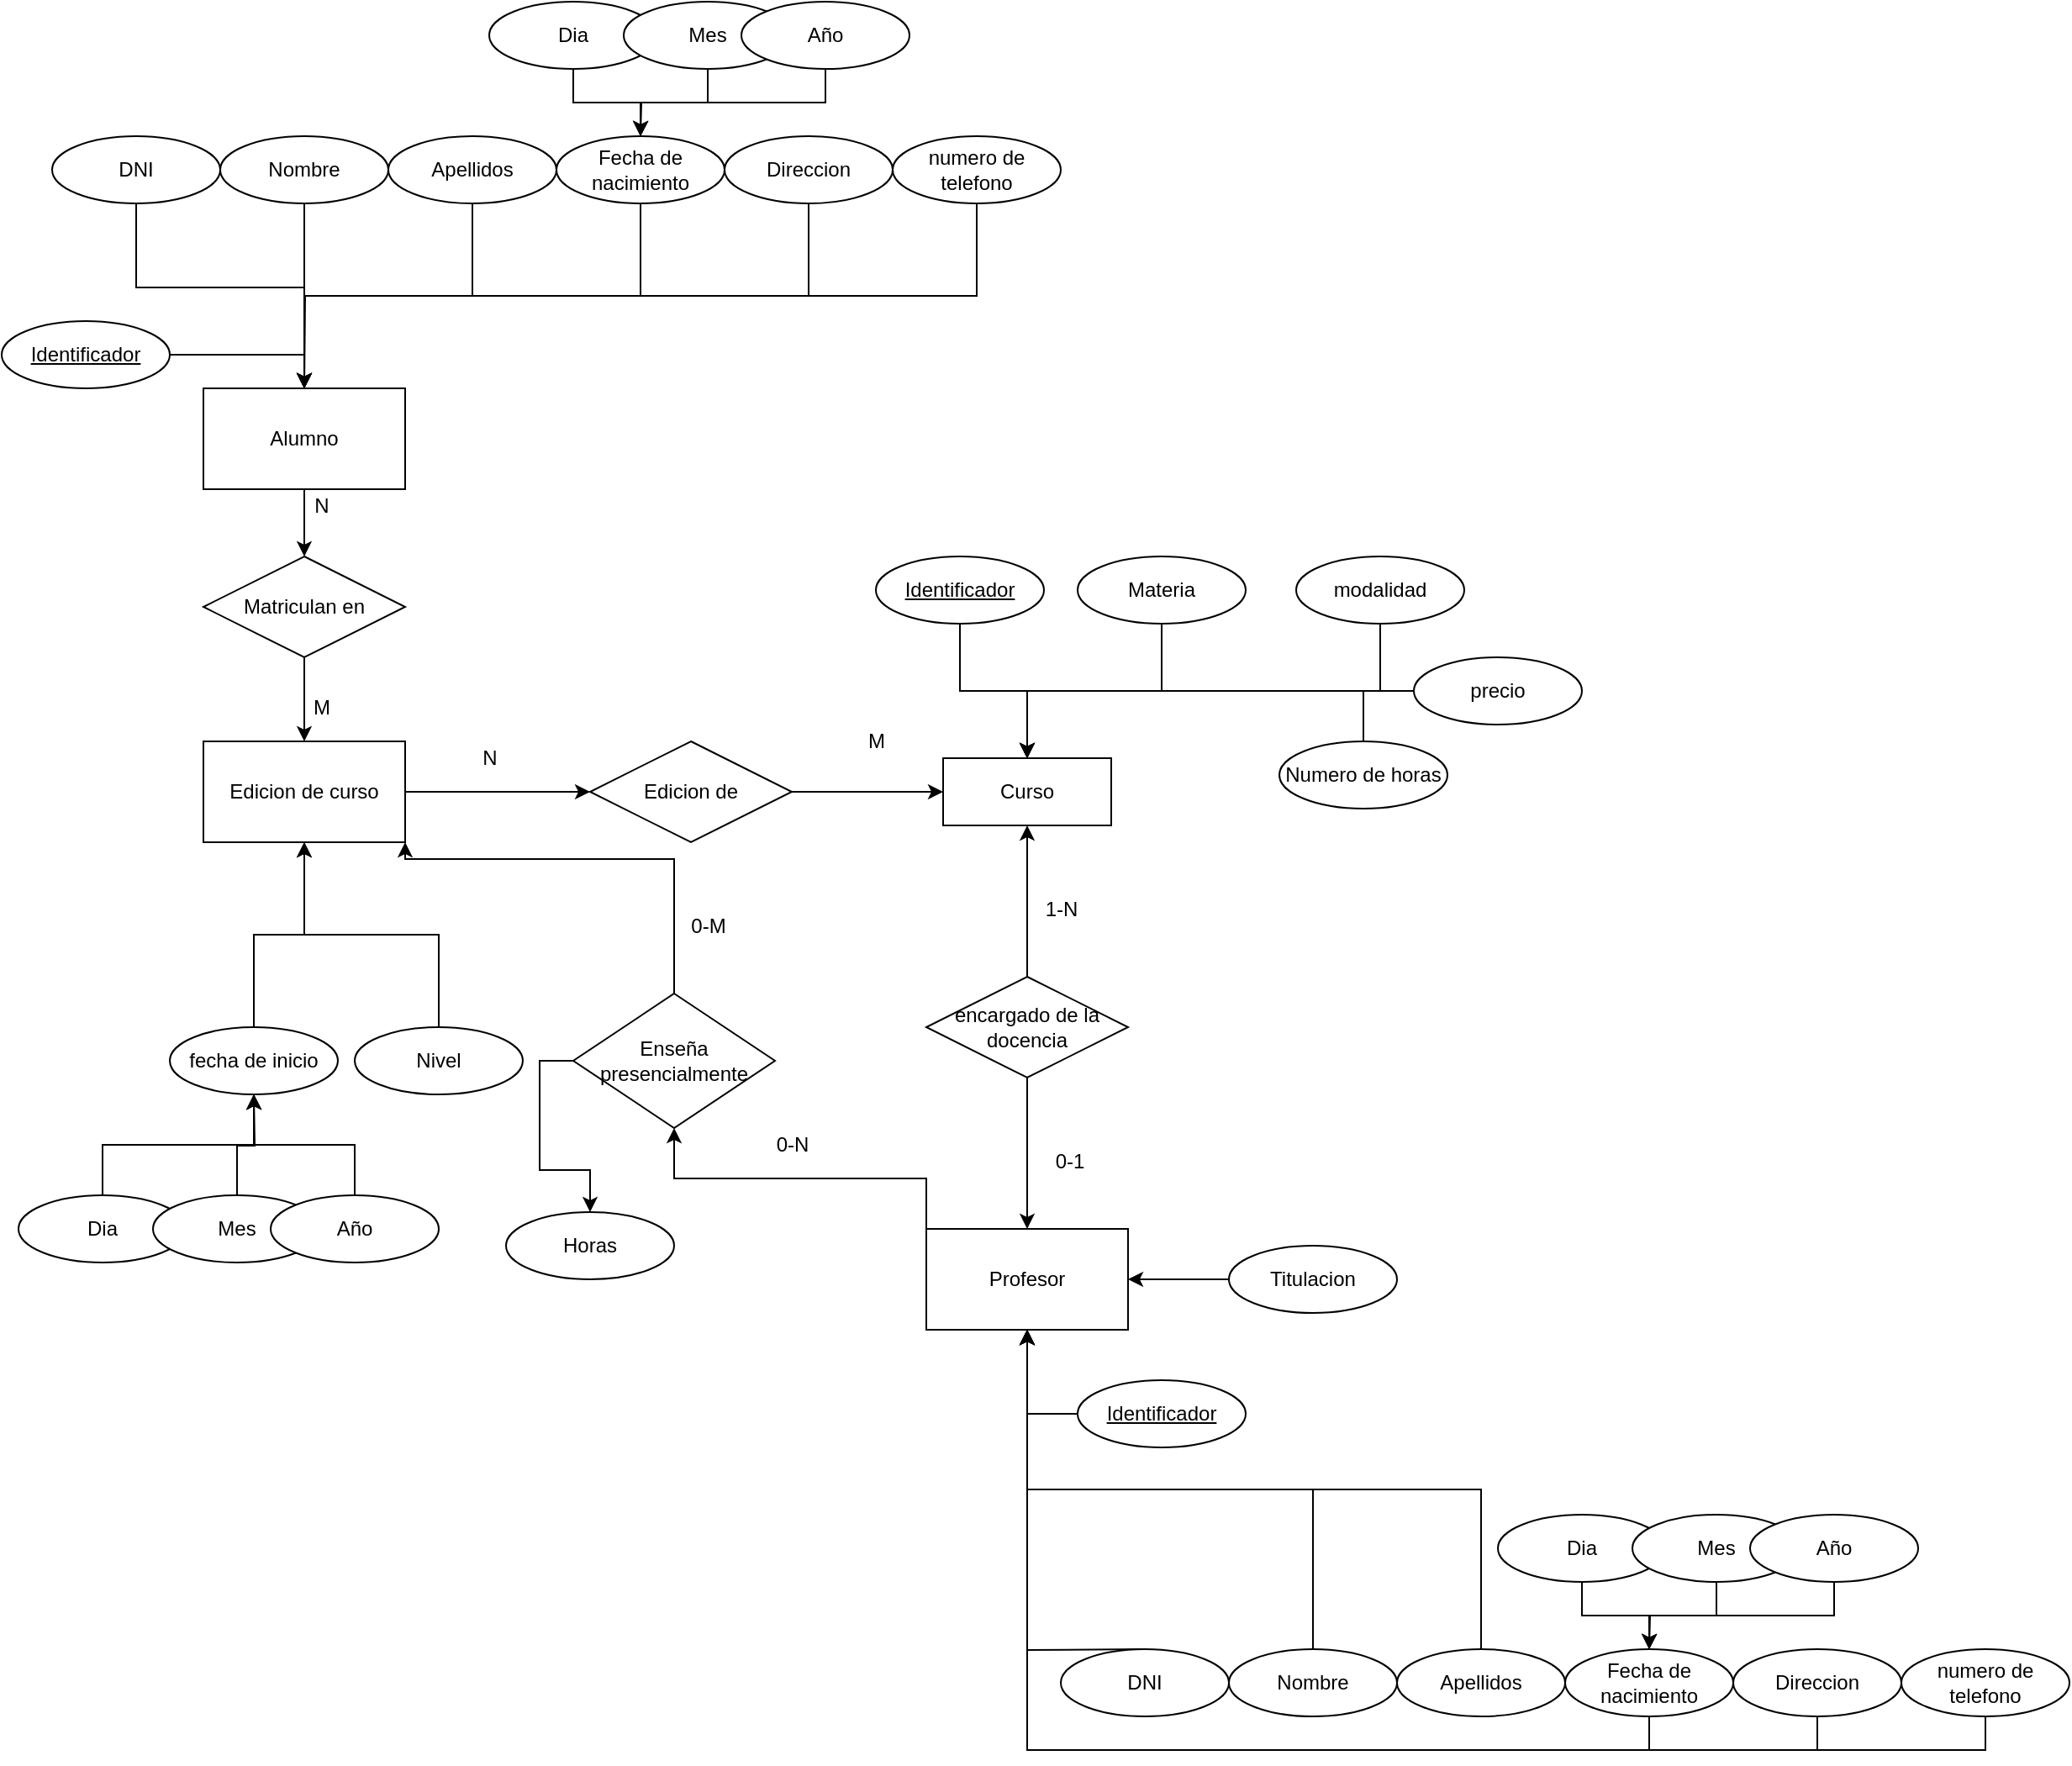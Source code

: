 <mxfile version="17.4.6" type="github">
  <diagram id="R2lEEEUBdFMjLlhIrx00" name="Page-1">
    <mxGraphModel dx="283" dy="463" grid="1" gridSize="10" guides="1" tooltips="1" connect="1" arrows="1" fold="1" page="1" pageScale="1" pageWidth="850" pageHeight="1100" math="0" shadow="0" extFonts="Permanent Marker^https://fonts.googleapis.com/css?family=Permanent+Marker">
      <root>
        <mxCell id="0" />
        <mxCell id="1" parent="0" />
        <mxCell id="ZW3YACwHZN-Id6LKbrf3-26" style="edgeStyle=orthogonalEdgeStyle;rounded=0;orthogonalLoop=1;jettySize=auto;html=1;exitX=0.5;exitY=1;exitDx=0;exitDy=0;entryX=0.5;entryY=0;entryDx=0;entryDy=0;" parent="1" source="ZW3YACwHZN-Id6LKbrf3-1" target="ZW3YACwHZN-Id6LKbrf3-25" edge="1">
          <mxGeometry relative="1" as="geometry" />
        </mxCell>
        <mxCell id="ZW3YACwHZN-Id6LKbrf3-1" value="Alumno" style="rounded=0;whiteSpace=wrap;html=1;" parent="1" vertex="1">
          <mxGeometry x="470" y="770" width="120" height="60" as="geometry" />
        </mxCell>
        <mxCell id="ZW3YACwHZN-Id6LKbrf3-13" style="edgeStyle=orthogonalEdgeStyle;rounded=0;orthogonalLoop=1;jettySize=auto;html=1;exitX=0.5;exitY=1;exitDx=0;exitDy=0;" parent="1" target="ZW3YACwHZN-Id6LKbrf3-1" edge="1">
          <mxGeometry relative="1" as="geometry">
            <mxPoint x="430" y="660" as="sourcePoint" />
            <Array as="points">
              <mxPoint x="430" y="710" />
              <mxPoint x="530" y="710" />
            </Array>
          </mxGeometry>
        </mxCell>
        <mxCell id="ZW3YACwHZN-Id6LKbrf3-14" style="edgeStyle=orthogonalEdgeStyle;rounded=0;orthogonalLoop=1;jettySize=auto;html=1;exitX=0.5;exitY=1;exitDx=0;exitDy=0;entryX=0.5;entryY=0;entryDx=0;entryDy=0;" parent="1" source="ZW3YACwHZN-Id6LKbrf3-4" target="ZW3YACwHZN-Id6LKbrf3-1" edge="1">
          <mxGeometry relative="1" as="geometry" />
        </mxCell>
        <mxCell id="ZW3YACwHZN-Id6LKbrf3-4" value="Nombre" style="ellipse;whiteSpace=wrap;html=1;align=center;" parent="1" vertex="1">
          <mxGeometry x="480" y="620" width="100" height="40" as="geometry" />
        </mxCell>
        <mxCell id="ZW3YACwHZN-Id6LKbrf3-15" style="edgeStyle=orthogonalEdgeStyle;rounded=0;orthogonalLoop=1;jettySize=auto;html=1;exitX=0.5;exitY=1;exitDx=0;exitDy=0;" parent="1" source="ZW3YACwHZN-Id6LKbrf3-5" edge="1">
          <mxGeometry relative="1" as="geometry">
            <mxPoint x="530.0" y="770" as="targetPoint" />
          </mxGeometry>
        </mxCell>
        <mxCell id="ZW3YACwHZN-Id6LKbrf3-5" value="Apellidos" style="ellipse;whiteSpace=wrap;html=1;align=center;" parent="1" vertex="1">
          <mxGeometry x="580" y="620" width="100" height="40" as="geometry" />
        </mxCell>
        <mxCell id="ZW3YACwHZN-Id6LKbrf3-16" style="edgeStyle=orthogonalEdgeStyle;rounded=0;orthogonalLoop=1;jettySize=auto;html=1;exitX=0.5;exitY=1;exitDx=0;exitDy=0;entryX=0.5;entryY=0;entryDx=0;entryDy=0;" parent="1" source="ZW3YACwHZN-Id6LKbrf3-6" target="ZW3YACwHZN-Id6LKbrf3-1" edge="1">
          <mxGeometry relative="1" as="geometry" />
        </mxCell>
        <mxCell id="ZW3YACwHZN-Id6LKbrf3-6" value="Fecha de nacimiento" style="ellipse;whiteSpace=wrap;html=1;align=center;" parent="1" vertex="1">
          <mxGeometry x="680" y="620" width="100" height="40" as="geometry" />
        </mxCell>
        <mxCell id="ZW3YACwHZN-Id6LKbrf3-17" style="edgeStyle=orthogonalEdgeStyle;rounded=0;orthogonalLoop=1;jettySize=auto;html=1;exitX=0.5;exitY=1;exitDx=0;exitDy=0;entryX=0.5;entryY=0;entryDx=0;entryDy=0;" parent="1" source="ZW3YACwHZN-Id6LKbrf3-8" target="ZW3YACwHZN-Id6LKbrf3-6" edge="1">
          <mxGeometry relative="1" as="geometry" />
        </mxCell>
        <mxCell id="ZW3YACwHZN-Id6LKbrf3-8" value="Dia" style="ellipse;whiteSpace=wrap;html=1;align=center;" parent="1" vertex="1">
          <mxGeometry x="640" y="540" width="100" height="40" as="geometry" />
        </mxCell>
        <mxCell id="ZW3YACwHZN-Id6LKbrf3-18" style="edgeStyle=orthogonalEdgeStyle;rounded=0;orthogonalLoop=1;jettySize=auto;html=1;exitX=0.5;exitY=1;exitDx=0;exitDy=0;entryX=0.5;entryY=0;entryDx=0;entryDy=0;" parent="1" source="ZW3YACwHZN-Id6LKbrf3-10" target="ZW3YACwHZN-Id6LKbrf3-6" edge="1">
          <mxGeometry relative="1" as="geometry" />
        </mxCell>
        <mxCell id="ZW3YACwHZN-Id6LKbrf3-10" value="Mes" style="ellipse;whiteSpace=wrap;html=1;align=center;" parent="1" vertex="1">
          <mxGeometry x="720" y="540" width="100" height="40" as="geometry" />
        </mxCell>
        <mxCell id="ZW3YACwHZN-Id6LKbrf3-19" style="edgeStyle=orthogonalEdgeStyle;rounded=0;orthogonalLoop=1;jettySize=auto;html=1;exitX=0.5;exitY=1;exitDx=0;exitDy=0;" parent="1" source="ZW3YACwHZN-Id6LKbrf3-11" edge="1">
          <mxGeometry relative="1" as="geometry">
            <mxPoint x="730" y="620" as="targetPoint" />
          </mxGeometry>
        </mxCell>
        <mxCell id="ZW3YACwHZN-Id6LKbrf3-11" value="Año" style="ellipse;whiteSpace=wrap;html=1;align=center;" parent="1" vertex="1">
          <mxGeometry x="790" y="540" width="100" height="40" as="geometry" />
        </mxCell>
        <mxCell id="ZW3YACwHZN-Id6LKbrf3-22" style="edgeStyle=orthogonalEdgeStyle;rounded=0;orthogonalLoop=1;jettySize=auto;html=1;exitX=0.5;exitY=1;exitDx=0;exitDy=0;entryX=0.5;entryY=0;entryDx=0;entryDy=0;" parent="1" source="ZW3YACwHZN-Id6LKbrf3-20" target="ZW3YACwHZN-Id6LKbrf3-1" edge="1">
          <mxGeometry relative="1" as="geometry" />
        </mxCell>
        <mxCell id="ZW3YACwHZN-Id6LKbrf3-20" value="Direccion" style="ellipse;whiteSpace=wrap;html=1;align=center;" parent="1" vertex="1">
          <mxGeometry x="780" y="620" width="100" height="40" as="geometry" />
        </mxCell>
        <mxCell id="ZW3YACwHZN-Id6LKbrf3-23" style="edgeStyle=orthogonalEdgeStyle;rounded=0;orthogonalLoop=1;jettySize=auto;html=1;exitX=0.5;exitY=1;exitDx=0;exitDy=0;entryX=0.5;entryY=0;entryDx=0;entryDy=0;" parent="1" source="ZW3YACwHZN-Id6LKbrf3-21" target="ZW3YACwHZN-Id6LKbrf3-1" edge="1">
          <mxGeometry relative="1" as="geometry" />
        </mxCell>
        <mxCell id="ZW3YACwHZN-Id6LKbrf3-21" value="numero de telefono" style="ellipse;whiteSpace=wrap;html=1;align=center;" parent="1" vertex="1">
          <mxGeometry x="880" y="620" width="100" height="40" as="geometry" />
        </mxCell>
        <mxCell id="ZW3YACwHZN-Id6LKbrf3-42" style="edgeStyle=orthogonalEdgeStyle;rounded=0;orthogonalLoop=1;jettySize=auto;html=1;exitX=1;exitY=0.5;exitDx=0;exitDy=0;entryX=0;entryY=0.5;entryDx=0;entryDy=0;" parent="1" source="ZW3YACwHZN-Id6LKbrf3-24" target="ZW3YACwHZN-Id6LKbrf3-41" edge="1">
          <mxGeometry relative="1" as="geometry" />
        </mxCell>
        <mxCell id="ZW3YACwHZN-Id6LKbrf3-24" value="Edicion de curso" style="whiteSpace=wrap;html=1;align=center;" parent="1" vertex="1">
          <mxGeometry x="470" y="980" width="120" height="60" as="geometry" />
        </mxCell>
        <mxCell id="ZW3YACwHZN-Id6LKbrf3-27" style="edgeStyle=orthogonalEdgeStyle;rounded=0;orthogonalLoop=1;jettySize=auto;html=1;exitX=0.5;exitY=1;exitDx=0;exitDy=0;entryX=0.5;entryY=0;entryDx=0;entryDy=0;" parent="1" source="ZW3YACwHZN-Id6LKbrf3-25" target="ZW3YACwHZN-Id6LKbrf3-24" edge="1">
          <mxGeometry relative="1" as="geometry" />
        </mxCell>
        <mxCell id="ZW3YACwHZN-Id6LKbrf3-25" value="Matriculan en" style="shape=rhombus;perimeter=rhombusPerimeter;whiteSpace=wrap;html=1;align=center;" parent="1" vertex="1">
          <mxGeometry x="470" y="870" width="120" height="60" as="geometry" />
        </mxCell>
        <mxCell id="ZW3YACwHZN-Id6LKbrf3-28" value="N" style="text;html=1;align=center;verticalAlign=middle;resizable=0;points=[];autosize=1;strokeColor=none;fillColor=none;" parent="1" vertex="1">
          <mxGeometry x="530" y="830" width="20" height="20" as="geometry" />
        </mxCell>
        <mxCell id="ZW3YACwHZN-Id6LKbrf3-30" value="M" style="text;html=1;align=center;verticalAlign=middle;resizable=0;points=[];autosize=1;strokeColor=none;fillColor=none;" parent="1" vertex="1">
          <mxGeometry x="525" y="950" width="30" height="20" as="geometry" />
        </mxCell>
        <mxCell id="ZW3YACwHZN-Id6LKbrf3-38" style="edgeStyle=orthogonalEdgeStyle;rounded=0;orthogonalLoop=1;jettySize=auto;html=1;exitX=0.5;exitY=0;exitDx=0;exitDy=0;entryX=0.5;entryY=1;entryDx=0;entryDy=0;" parent="1" source="ZW3YACwHZN-Id6LKbrf3-31" target="ZW3YACwHZN-Id6LKbrf3-24" edge="1">
          <mxGeometry relative="1" as="geometry" />
        </mxCell>
        <mxCell id="ZW3YACwHZN-Id6LKbrf3-31" value="fecha de inicio" style="ellipse;whiteSpace=wrap;html=1;align=center;" parent="1" vertex="1">
          <mxGeometry x="450" y="1150" width="100" height="40" as="geometry" />
        </mxCell>
        <mxCell id="ZW3YACwHZN-Id6LKbrf3-35" style="edgeStyle=orthogonalEdgeStyle;rounded=0;orthogonalLoop=1;jettySize=auto;html=1;exitX=0.5;exitY=0;exitDx=0;exitDy=0;entryX=0.5;entryY=1;entryDx=0;entryDy=0;" parent="1" source="ZW3YACwHZN-Id6LKbrf3-32" target="ZW3YACwHZN-Id6LKbrf3-31" edge="1">
          <mxGeometry relative="1" as="geometry" />
        </mxCell>
        <mxCell id="ZW3YACwHZN-Id6LKbrf3-32" value="Dia" style="ellipse;whiteSpace=wrap;html=1;align=center;" parent="1" vertex="1">
          <mxGeometry x="360" y="1250" width="100" height="40" as="geometry" />
        </mxCell>
        <mxCell id="ZW3YACwHZN-Id6LKbrf3-36" style="edgeStyle=orthogonalEdgeStyle;rounded=0;orthogonalLoop=1;jettySize=auto;html=1;exitX=0.5;exitY=0;exitDx=0;exitDy=0;" parent="1" source="ZW3YACwHZN-Id6LKbrf3-33" edge="1">
          <mxGeometry relative="1" as="geometry">
            <mxPoint x="500.0" y="1190" as="targetPoint" />
          </mxGeometry>
        </mxCell>
        <mxCell id="ZW3YACwHZN-Id6LKbrf3-33" value="Mes" style="ellipse;whiteSpace=wrap;html=1;align=center;" parent="1" vertex="1">
          <mxGeometry x="440" y="1250" width="100" height="40" as="geometry" />
        </mxCell>
        <mxCell id="ZW3YACwHZN-Id6LKbrf3-37" style="edgeStyle=orthogonalEdgeStyle;rounded=0;orthogonalLoop=1;jettySize=auto;html=1;exitX=0.5;exitY=0;exitDx=0;exitDy=0;entryX=0.5;entryY=1;entryDx=0;entryDy=0;" parent="1" source="ZW3YACwHZN-Id6LKbrf3-34" target="ZW3YACwHZN-Id6LKbrf3-31" edge="1">
          <mxGeometry relative="1" as="geometry" />
        </mxCell>
        <mxCell id="ZW3YACwHZN-Id6LKbrf3-34" value="Año" style="ellipse;whiteSpace=wrap;html=1;align=center;" parent="1" vertex="1">
          <mxGeometry x="510" y="1250" width="100" height="40" as="geometry" />
        </mxCell>
        <mxCell id="ZW3YACwHZN-Id6LKbrf3-40" style="edgeStyle=orthogonalEdgeStyle;rounded=0;orthogonalLoop=1;jettySize=auto;html=1;exitX=0.5;exitY=0;exitDx=0;exitDy=0;entryX=0.5;entryY=1;entryDx=0;entryDy=0;" parent="1" source="ZW3YACwHZN-Id6LKbrf3-39" target="ZW3YACwHZN-Id6LKbrf3-24" edge="1">
          <mxGeometry relative="1" as="geometry" />
        </mxCell>
        <mxCell id="ZW3YACwHZN-Id6LKbrf3-39" value="Nivel" style="ellipse;whiteSpace=wrap;html=1;align=center;" parent="1" vertex="1">
          <mxGeometry x="560" y="1150" width="100" height="40" as="geometry" />
        </mxCell>
        <mxCell id="ZW3YACwHZN-Id6LKbrf3-46" style="edgeStyle=orthogonalEdgeStyle;rounded=0;orthogonalLoop=1;jettySize=auto;html=1;exitX=1;exitY=0.5;exitDx=0;exitDy=0;entryX=0;entryY=0.5;entryDx=0;entryDy=0;" parent="1" source="ZW3YACwHZN-Id6LKbrf3-41" target="ZW3YACwHZN-Id6LKbrf3-45" edge="1">
          <mxGeometry relative="1" as="geometry" />
        </mxCell>
        <mxCell id="ZW3YACwHZN-Id6LKbrf3-41" value="Edicion de" style="shape=rhombus;perimeter=rhombusPerimeter;whiteSpace=wrap;html=1;align=center;" parent="1" vertex="1">
          <mxGeometry x="700" y="980" width="120" height="60" as="geometry" />
        </mxCell>
        <mxCell id="ZW3YACwHZN-Id6LKbrf3-43" value="N" style="text;html=1;align=center;verticalAlign=middle;resizable=0;points=[];autosize=1;strokeColor=none;fillColor=none;" parent="1" vertex="1">
          <mxGeometry x="630" y="980" width="20" height="20" as="geometry" />
        </mxCell>
        <mxCell id="ZW3YACwHZN-Id6LKbrf3-44" value="M" style="text;html=1;align=center;verticalAlign=middle;resizable=0;points=[];autosize=1;strokeColor=none;fillColor=none;" parent="1" vertex="1">
          <mxGeometry x="855" y="970" width="30" height="20" as="geometry" />
        </mxCell>
        <mxCell id="ZW3YACwHZN-Id6LKbrf3-45" value="Curso" style="whiteSpace=wrap;html=1;align=center;" parent="1" vertex="1">
          <mxGeometry x="910" y="990" width="100" height="40" as="geometry" />
        </mxCell>
        <mxCell id="ZW3YACwHZN-Id6LKbrf3-48" style="edgeStyle=orthogonalEdgeStyle;rounded=0;orthogonalLoop=1;jettySize=auto;html=1;exitX=0.5;exitY=1;exitDx=0;exitDy=0;entryX=0.5;entryY=0;entryDx=0;entryDy=0;" parent="1" source="ZW3YACwHZN-Id6LKbrf3-47" target="ZW3YACwHZN-Id6LKbrf3-45" edge="1">
          <mxGeometry relative="1" as="geometry" />
        </mxCell>
        <mxCell id="ZW3YACwHZN-Id6LKbrf3-47" value="Identificador" style="ellipse;whiteSpace=wrap;html=1;align=center;fontStyle=4;" parent="1" vertex="1">
          <mxGeometry x="870" y="870" width="100" height="40" as="geometry" />
        </mxCell>
        <mxCell id="ZW3YACwHZN-Id6LKbrf3-50" style="edgeStyle=orthogonalEdgeStyle;rounded=0;orthogonalLoop=1;jettySize=auto;html=1;exitX=0.5;exitY=1;exitDx=0;exitDy=0;entryX=0.5;entryY=0;entryDx=0;entryDy=0;" parent="1" source="ZW3YACwHZN-Id6LKbrf3-49" target="ZW3YACwHZN-Id6LKbrf3-45" edge="1">
          <mxGeometry relative="1" as="geometry" />
        </mxCell>
        <mxCell id="ZW3YACwHZN-Id6LKbrf3-49" value="Materia" style="ellipse;whiteSpace=wrap;html=1;align=center;" parent="1" vertex="1">
          <mxGeometry x="990" y="870" width="100" height="40" as="geometry" />
        </mxCell>
        <mxCell id="ZW3YACwHZN-Id6LKbrf3-53" style="edgeStyle=orthogonalEdgeStyle;rounded=0;orthogonalLoop=1;jettySize=auto;html=1;exitX=0.5;exitY=1;exitDx=0;exitDy=0;entryX=0.5;entryY=0;entryDx=0;entryDy=0;" parent="1" source="ZW3YACwHZN-Id6LKbrf3-52" target="ZW3YACwHZN-Id6LKbrf3-45" edge="1">
          <mxGeometry relative="1" as="geometry" />
        </mxCell>
        <mxCell id="ZW3YACwHZN-Id6LKbrf3-52" value="modalidad" style="ellipse;whiteSpace=wrap;html=1;align=center;" parent="1" vertex="1">
          <mxGeometry x="1120" y="870" width="100" height="40" as="geometry" />
        </mxCell>
        <mxCell id="ZW3YACwHZN-Id6LKbrf3-55" style="edgeStyle=orthogonalEdgeStyle;rounded=0;orthogonalLoop=1;jettySize=auto;html=1;exitX=0.5;exitY=0;exitDx=0;exitDy=0;entryX=0.5;entryY=0;entryDx=0;entryDy=0;" parent="1" source="ZW3YACwHZN-Id6LKbrf3-54" target="ZW3YACwHZN-Id6LKbrf3-45" edge="1">
          <mxGeometry relative="1" as="geometry">
            <Array as="points">
              <mxPoint x="1160" y="950" />
              <mxPoint x="960" y="950" />
            </Array>
          </mxGeometry>
        </mxCell>
        <mxCell id="ZW3YACwHZN-Id6LKbrf3-54" value="Numero de horas" style="ellipse;whiteSpace=wrap;html=1;align=center;" parent="1" vertex="1">
          <mxGeometry x="1110" y="980" width="100" height="40" as="geometry" />
        </mxCell>
        <mxCell id="ZW3YACwHZN-Id6LKbrf3-57" style="edgeStyle=orthogonalEdgeStyle;rounded=0;orthogonalLoop=1;jettySize=auto;html=1;exitX=0;exitY=0.5;exitDx=0;exitDy=0;entryX=0.5;entryY=0;entryDx=0;entryDy=0;" parent="1" source="ZW3YACwHZN-Id6LKbrf3-56" target="ZW3YACwHZN-Id6LKbrf3-45" edge="1">
          <mxGeometry relative="1" as="geometry" />
        </mxCell>
        <mxCell id="ZW3YACwHZN-Id6LKbrf3-56" value="precio" style="ellipse;whiteSpace=wrap;html=1;align=center;" parent="1" vertex="1">
          <mxGeometry x="1190" y="930" width="100" height="40" as="geometry" />
        </mxCell>
        <mxCell id="ZW3YACwHZN-Id6LKbrf3-59" style="edgeStyle=orthogonalEdgeStyle;rounded=0;orthogonalLoop=1;jettySize=auto;html=1;exitX=0.5;exitY=0;exitDx=0;exitDy=0;entryX=0.5;entryY=1;entryDx=0;entryDy=0;" parent="1" source="ZW3YACwHZN-Id6LKbrf3-58" target="ZW3YACwHZN-Id6LKbrf3-45" edge="1">
          <mxGeometry relative="1" as="geometry" />
        </mxCell>
        <mxCell id="ZW3YACwHZN-Id6LKbrf3-95" style="edgeStyle=orthogonalEdgeStyle;rounded=0;orthogonalLoop=1;jettySize=auto;html=1;exitX=0.5;exitY=1;exitDx=0;exitDy=0;entryX=0.5;entryY=0;entryDx=0;entryDy=0;" parent="1" source="ZW3YACwHZN-Id6LKbrf3-58" target="ZW3YACwHZN-Id6LKbrf3-64" edge="1">
          <mxGeometry relative="1" as="geometry" />
        </mxCell>
        <mxCell id="ZW3YACwHZN-Id6LKbrf3-58" value="encargado de la docencia" style="shape=rhombus;perimeter=rhombusPerimeter;whiteSpace=wrap;html=1;align=center;" parent="1" vertex="1">
          <mxGeometry x="900" y="1120" width="120" height="60" as="geometry" />
        </mxCell>
        <mxCell id="ZW3YACwHZN-Id6LKbrf3-60" value="1-N" style="text;html=1;align=center;verticalAlign=middle;resizable=0;points=[];autosize=1;strokeColor=none;fillColor=none;" parent="1" vertex="1">
          <mxGeometry x="960" y="1070" width="40" height="20" as="geometry" />
        </mxCell>
        <mxCell id="ZW3YACwHZN-Id6LKbrf3-61" value="0-1" style="text;html=1;align=center;verticalAlign=middle;resizable=0;points=[];autosize=1;strokeColor=none;fillColor=none;" parent="1" vertex="1">
          <mxGeometry x="970" y="1220" width="30" height="20" as="geometry" />
        </mxCell>
        <mxCell id="ZW3YACwHZN-Id6LKbrf3-107" style="edgeStyle=orthogonalEdgeStyle;rounded=0;orthogonalLoop=1;jettySize=auto;html=1;exitX=0;exitY=0;exitDx=0;exitDy=0;entryX=0.5;entryY=1;entryDx=0;entryDy=0;" parent="1" source="ZW3YACwHZN-Id6LKbrf3-64" target="ZW3YACwHZN-Id6LKbrf3-105" edge="1">
          <mxGeometry relative="1" as="geometry" />
        </mxCell>
        <mxCell id="ZW3YACwHZN-Id6LKbrf3-64" value="Profesor" style="rounded=0;whiteSpace=wrap;html=1;" parent="1" vertex="1">
          <mxGeometry x="900" y="1270" width="120" height="60" as="geometry" />
        </mxCell>
        <mxCell id="ZW3YACwHZN-Id6LKbrf3-96" style="edgeStyle=orthogonalEdgeStyle;rounded=0;orthogonalLoop=1;jettySize=auto;html=1;exitX=0.5;exitY=0;exitDx=0;exitDy=0;entryX=0.5;entryY=1;entryDx=0;entryDy=0;" parent="1" target="ZW3YACwHZN-Id6LKbrf3-64" edge="1">
          <mxGeometry relative="1" as="geometry">
            <mxPoint x="1030" y="1520" as="sourcePoint" />
          </mxGeometry>
        </mxCell>
        <mxCell id="ZW3YACwHZN-Id6LKbrf3-97" style="edgeStyle=orthogonalEdgeStyle;rounded=0;orthogonalLoop=1;jettySize=auto;html=1;exitX=0.5;exitY=0;exitDx=0;exitDy=0;entryX=0.5;entryY=1;entryDx=0;entryDy=0;" parent="1" source="ZW3YACwHZN-Id6LKbrf3-84" target="ZW3YACwHZN-Id6LKbrf3-64" edge="1">
          <mxGeometry relative="1" as="geometry" />
        </mxCell>
        <mxCell id="ZW3YACwHZN-Id6LKbrf3-84" value="Nombre" style="ellipse;whiteSpace=wrap;html=1;align=center;" parent="1" vertex="1">
          <mxGeometry x="1080" y="1520" width="100" height="40" as="geometry" />
        </mxCell>
        <mxCell id="ZW3YACwHZN-Id6LKbrf3-98" style="edgeStyle=orthogonalEdgeStyle;rounded=0;orthogonalLoop=1;jettySize=auto;html=1;exitX=0.5;exitY=0;exitDx=0;exitDy=0;entryX=0.5;entryY=1;entryDx=0;entryDy=0;" parent="1" source="ZW3YACwHZN-Id6LKbrf3-85" target="ZW3YACwHZN-Id6LKbrf3-64" edge="1">
          <mxGeometry relative="1" as="geometry" />
        </mxCell>
        <mxCell id="ZW3YACwHZN-Id6LKbrf3-85" value="Apellidos" style="ellipse;whiteSpace=wrap;html=1;align=center;" parent="1" vertex="1">
          <mxGeometry x="1180" y="1520" width="100" height="40" as="geometry" />
        </mxCell>
        <mxCell id="ZW3YACwHZN-Id6LKbrf3-99" style="edgeStyle=orthogonalEdgeStyle;rounded=0;orthogonalLoop=1;jettySize=auto;html=1;exitX=0.5;exitY=1;exitDx=0;exitDy=0;entryX=0.5;entryY=1;entryDx=0;entryDy=0;" parent="1" source="ZW3YACwHZN-Id6LKbrf3-86" target="ZW3YACwHZN-Id6LKbrf3-64" edge="1">
          <mxGeometry relative="1" as="geometry" />
        </mxCell>
        <mxCell id="ZW3YACwHZN-Id6LKbrf3-86" value="Fecha de nacimiento" style="ellipse;whiteSpace=wrap;html=1;align=center;" parent="1" vertex="1">
          <mxGeometry x="1280" y="1520" width="100" height="40" as="geometry" />
        </mxCell>
        <mxCell id="ZW3YACwHZN-Id6LKbrf3-87" style="edgeStyle=orthogonalEdgeStyle;rounded=0;orthogonalLoop=1;jettySize=auto;html=1;exitX=0.5;exitY=1;exitDx=0;exitDy=0;entryX=0.5;entryY=0;entryDx=0;entryDy=0;" parent="1" source="ZW3YACwHZN-Id6LKbrf3-88" target="ZW3YACwHZN-Id6LKbrf3-86" edge="1">
          <mxGeometry relative="1" as="geometry" />
        </mxCell>
        <mxCell id="ZW3YACwHZN-Id6LKbrf3-88" value="Dia" style="ellipse;whiteSpace=wrap;html=1;align=center;" parent="1" vertex="1">
          <mxGeometry x="1240" y="1440" width="100" height="40" as="geometry" />
        </mxCell>
        <mxCell id="ZW3YACwHZN-Id6LKbrf3-89" style="edgeStyle=orthogonalEdgeStyle;rounded=0;orthogonalLoop=1;jettySize=auto;html=1;exitX=0.5;exitY=1;exitDx=0;exitDy=0;entryX=0.5;entryY=0;entryDx=0;entryDy=0;" parent="1" source="ZW3YACwHZN-Id6LKbrf3-90" target="ZW3YACwHZN-Id6LKbrf3-86" edge="1">
          <mxGeometry relative="1" as="geometry" />
        </mxCell>
        <mxCell id="ZW3YACwHZN-Id6LKbrf3-90" value="Mes" style="ellipse;whiteSpace=wrap;html=1;align=center;" parent="1" vertex="1">
          <mxGeometry x="1320" y="1440" width="100" height="40" as="geometry" />
        </mxCell>
        <mxCell id="ZW3YACwHZN-Id6LKbrf3-91" style="edgeStyle=orthogonalEdgeStyle;rounded=0;orthogonalLoop=1;jettySize=auto;html=1;exitX=0.5;exitY=1;exitDx=0;exitDy=0;" parent="1" source="ZW3YACwHZN-Id6LKbrf3-92" edge="1">
          <mxGeometry relative="1" as="geometry">
            <mxPoint x="1330" y="1520" as="targetPoint" />
          </mxGeometry>
        </mxCell>
        <mxCell id="ZW3YACwHZN-Id6LKbrf3-92" value="Año" style="ellipse;whiteSpace=wrap;html=1;align=center;" parent="1" vertex="1">
          <mxGeometry x="1390" y="1440" width="100" height="40" as="geometry" />
        </mxCell>
        <mxCell id="ZW3YACwHZN-Id6LKbrf3-100" style="edgeStyle=orthogonalEdgeStyle;rounded=0;orthogonalLoop=1;jettySize=auto;html=1;exitX=0.5;exitY=1;exitDx=0;exitDy=0;entryX=0.5;entryY=1;entryDx=0;entryDy=0;" parent="1" source="ZW3YACwHZN-Id6LKbrf3-93" target="ZW3YACwHZN-Id6LKbrf3-64" edge="1">
          <mxGeometry relative="1" as="geometry" />
        </mxCell>
        <mxCell id="ZW3YACwHZN-Id6LKbrf3-93" value="Direccion" style="ellipse;whiteSpace=wrap;html=1;align=center;" parent="1" vertex="1">
          <mxGeometry x="1380" y="1520" width="100" height="40" as="geometry" />
        </mxCell>
        <mxCell id="ZW3YACwHZN-Id6LKbrf3-101" style="edgeStyle=orthogonalEdgeStyle;rounded=0;orthogonalLoop=1;jettySize=auto;html=1;exitX=0.5;exitY=1;exitDx=0;exitDy=0;entryX=0.5;entryY=1;entryDx=0;entryDy=0;" parent="1" source="ZW3YACwHZN-Id6LKbrf3-94" target="ZW3YACwHZN-Id6LKbrf3-64" edge="1">
          <mxGeometry relative="1" as="geometry" />
        </mxCell>
        <mxCell id="ZW3YACwHZN-Id6LKbrf3-94" value="numero de telefono" style="ellipse;whiteSpace=wrap;html=1;align=center;" parent="1" vertex="1">
          <mxGeometry x="1480" y="1520" width="100" height="40" as="geometry" />
        </mxCell>
        <mxCell id="ZW3YACwHZN-Id6LKbrf3-103" style="edgeStyle=orthogonalEdgeStyle;rounded=0;orthogonalLoop=1;jettySize=auto;html=1;exitX=0;exitY=0.5;exitDx=0;exitDy=0;entryX=1;entryY=0.5;entryDx=0;entryDy=0;" parent="1" source="ZW3YACwHZN-Id6LKbrf3-102" target="ZW3YACwHZN-Id6LKbrf3-64" edge="1">
          <mxGeometry relative="1" as="geometry" />
        </mxCell>
        <mxCell id="ZW3YACwHZN-Id6LKbrf3-102" value="Titulacion" style="ellipse;whiteSpace=wrap;html=1;align=center;" parent="1" vertex="1">
          <mxGeometry x="1080" y="1280" width="100" height="40" as="geometry" />
        </mxCell>
        <mxCell id="ZW3YACwHZN-Id6LKbrf3-106" style="edgeStyle=orthogonalEdgeStyle;rounded=0;orthogonalLoop=1;jettySize=auto;html=1;exitX=0.5;exitY=0;exitDx=0;exitDy=0;entryX=1;entryY=1;entryDx=0;entryDy=0;" parent="1" source="ZW3YACwHZN-Id6LKbrf3-105" target="ZW3YACwHZN-Id6LKbrf3-24" edge="1">
          <mxGeometry relative="1" as="geometry">
            <Array as="points">
              <mxPoint x="750" y="1050" />
              <mxPoint x="590" y="1050" />
            </Array>
          </mxGeometry>
        </mxCell>
        <mxCell id="JfyLKFb88zN41teNXgr8-2" style="edgeStyle=orthogonalEdgeStyle;rounded=0;orthogonalLoop=1;jettySize=auto;html=1;exitX=0;exitY=0.5;exitDx=0;exitDy=0;" edge="1" parent="1" source="ZW3YACwHZN-Id6LKbrf3-105" target="JfyLKFb88zN41teNXgr8-1">
          <mxGeometry relative="1" as="geometry" />
        </mxCell>
        <mxCell id="ZW3YACwHZN-Id6LKbrf3-105" value="Enseña presencialmente" style="shape=rhombus;perimeter=rhombusPerimeter;whiteSpace=wrap;html=1;align=center;" parent="1" vertex="1">
          <mxGeometry x="690" y="1130" width="120" height="80" as="geometry" />
        </mxCell>
        <mxCell id="ZW3YACwHZN-Id6LKbrf3-108" value="0-N" style="text;html=1;align=center;verticalAlign=middle;resizable=0;points=[];autosize=1;strokeColor=none;fillColor=none;" parent="1" vertex="1">
          <mxGeometry x="800" y="1210" width="40" height="20" as="geometry" />
        </mxCell>
        <mxCell id="ZW3YACwHZN-Id6LKbrf3-109" value="0-M" style="text;html=1;align=center;verticalAlign=middle;resizable=0;points=[];autosize=1;strokeColor=none;fillColor=none;" parent="1" vertex="1">
          <mxGeometry x="750" y="1080" width="40" height="20" as="geometry" />
        </mxCell>
        <mxCell id="JfyLKFb88zN41teNXgr8-1" value="Horas" style="ellipse;whiteSpace=wrap;html=1;align=center;" vertex="1" parent="1">
          <mxGeometry x="650" y="1260" width="100" height="40" as="geometry" />
        </mxCell>
        <mxCell id="JfyLKFb88zN41teNXgr8-3" value="DNI" style="ellipse;whiteSpace=wrap;html=1;align=center;" vertex="1" parent="1">
          <mxGeometry x="980" y="1520" width="100" height="40" as="geometry" />
        </mxCell>
        <mxCell id="JfyLKFb88zN41teNXgr8-5" style="edgeStyle=orthogonalEdgeStyle;rounded=0;orthogonalLoop=1;jettySize=auto;html=1;exitX=0;exitY=0.5;exitDx=0;exitDy=0;entryX=0.5;entryY=1;entryDx=0;entryDy=0;" edge="1" parent="1" source="JfyLKFb88zN41teNXgr8-4" target="ZW3YACwHZN-Id6LKbrf3-64">
          <mxGeometry relative="1" as="geometry" />
        </mxCell>
        <mxCell id="JfyLKFb88zN41teNXgr8-4" value="Identificador" style="ellipse;whiteSpace=wrap;html=1;align=center;fontStyle=4;" vertex="1" parent="1">
          <mxGeometry x="990" y="1360" width="100" height="40" as="geometry" />
        </mxCell>
        <mxCell id="JfyLKFb88zN41teNXgr8-6" value="DNI" style="ellipse;whiteSpace=wrap;html=1;align=center;" vertex="1" parent="1">
          <mxGeometry x="380" y="620" width="100" height="40" as="geometry" />
        </mxCell>
        <mxCell id="JfyLKFb88zN41teNXgr8-8" style="edgeStyle=orthogonalEdgeStyle;rounded=0;orthogonalLoop=1;jettySize=auto;html=1;exitX=1;exitY=0.5;exitDx=0;exitDy=0;entryX=0.5;entryY=0;entryDx=0;entryDy=0;" edge="1" parent="1" source="JfyLKFb88zN41teNXgr8-7" target="ZW3YACwHZN-Id6LKbrf3-1">
          <mxGeometry relative="1" as="geometry" />
        </mxCell>
        <mxCell id="JfyLKFb88zN41teNXgr8-7" value="Identificador" style="ellipse;whiteSpace=wrap;html=1;align=center;fontStyle=4;" vertex="1" parent="1">
          <mxGeometry x="350" y="730" width="100" height="40" as="geometry" />
        </mxCell>
      </root>
    </mxGraphModel>
  </diagram>
</mxfile>
